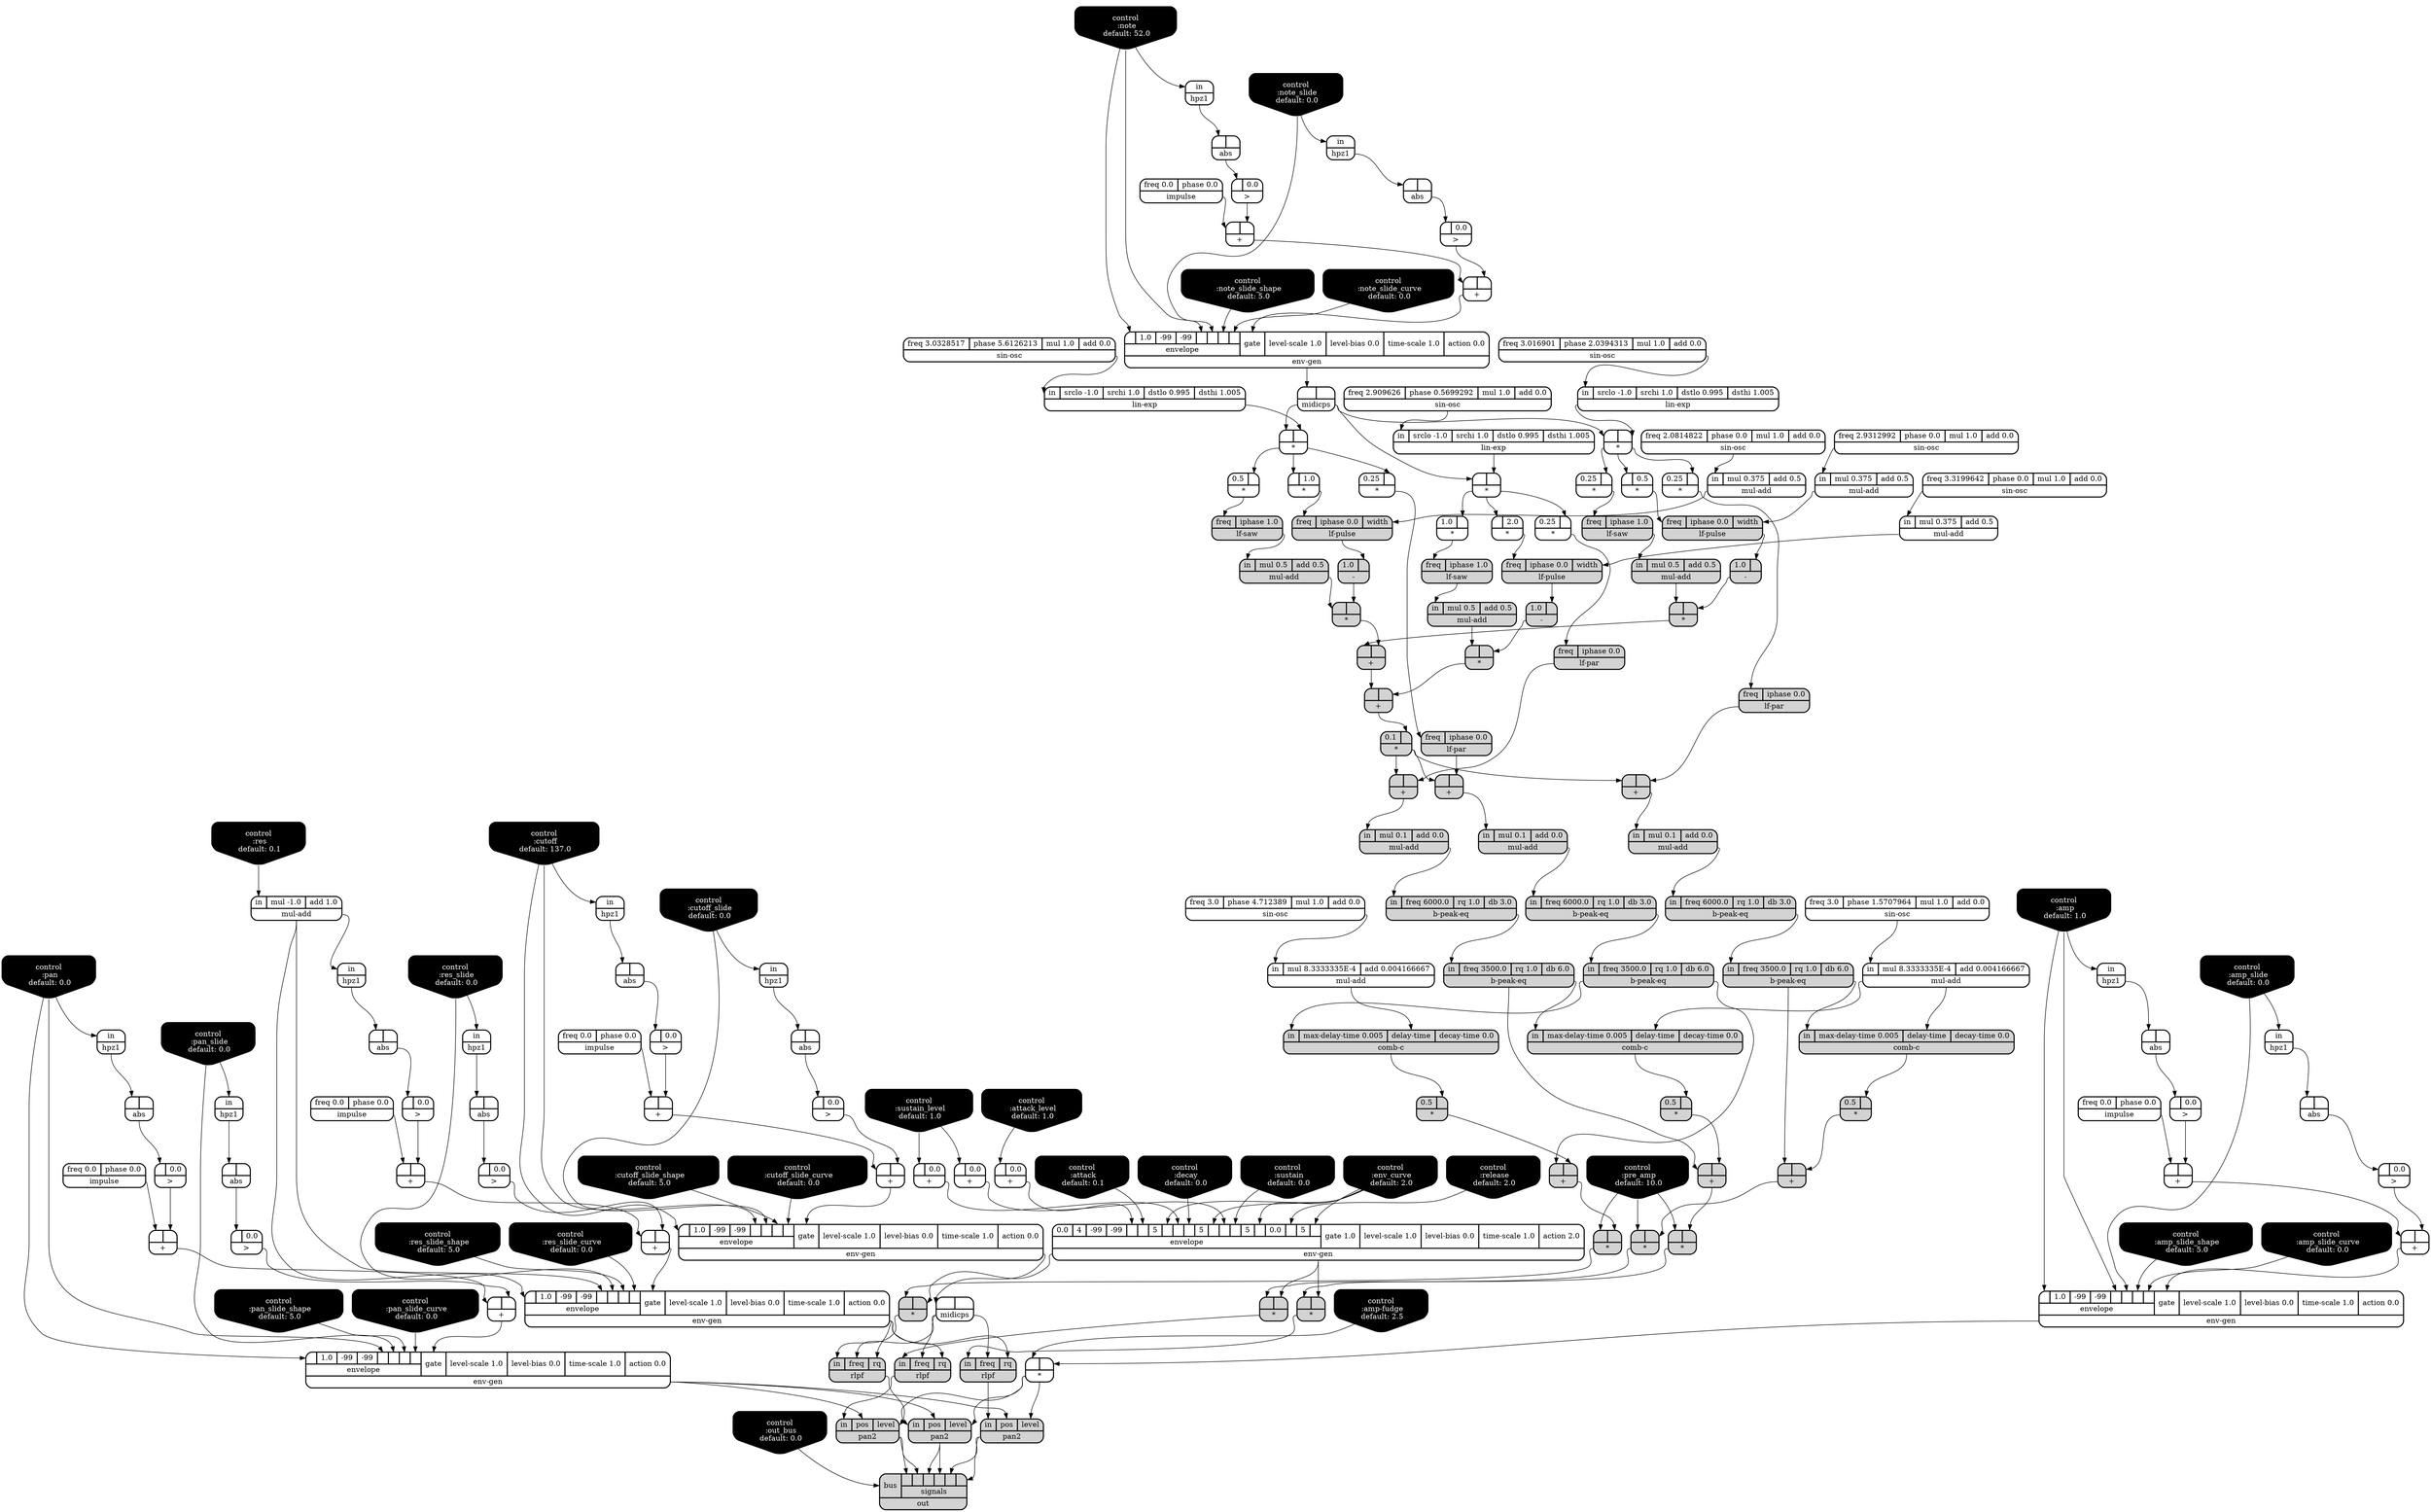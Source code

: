 digraph synthdef {
44 [label = "{{ <a> |<b> } |<__UG_NAME__>* }" style="bold, rounded" shape=record rankdir=LR];
45 [label = "{{ <a> 1.0|<b> } |<__UG_NAME__>* }" style="bold, rounded" shape=record rankdir=LR];
57 [label = "{{ <a> |<b> } |<__UG_NAME__>* }" style="bold, rounded" shape=record rankdir=LR];
61 [label = "{{ <a> |<b> } |<__UG_NAME__>* }" style="bold, rounded" shape=record rankdir=LR];
62 [label = "{{ <a> 0.25|<b> } |<__UG_NAME__>* }" style="bold, rounded" shape=record rankdir=LR];
65 [label = "{{ <a> |<b> 0.5} |<__UG_NAME__>* }" style="bold, rounded" shape=record rankdir=LR];
69 [label = "{{ <a> |<b> } |<__UG_NAME__>* }" style="filled, bold, rounded"  shape=record rankdir=LR];
72 [label = "{{ <a> |<b> } |<__UG_NAME__>* }" style="bold, rounded" shape=record rankdir=LR];
73 [label = "{{ <a> 0.5|<b> } |<__UG_NAME__>* }" style="bold, rounded" shape=record rankdir=LR];
76 [label = "{{ <a> |<b> 1.0} |<__UG_NAME__>* }" style="bold, rounded" shape=record rankdir=LR];
81 [label = "{{ <a> |<b> } |<__UG_NAME__>* }" style="filled, bold, rounded"  shape=record rankdir=LR];
84 [label = "{{ <a> |<b> 2.0} |<__UG_NAME__>* }" style="bold, rounded" shape=record rankdir=LR];
89 [label = "{{ <a> |<b> } |<__UG_NAME__>* }" style="filled, bold, rounded"  shape=record rankdir=LR];
91 [label = "{{ <a> 0.1|<b> } |<__UG_NAME__>* }" style="filled, bold, rounded"  shape=record rankdir=LR];
92 [label = "{{ <a> 0.25|<b> } |<__UG_NAME__>* }" style="bold, rounded" shape=record rankdir=LR];
100 [label = "{{ <a> 0.25|<b> } |<__UG_NAME__>* }" style="bold, rounded" shape=record rankdir=LR];
110 [label = "{{ <a> 0.5|<b> } |<__UG_NAME__>* }" style="filled, bold, rounded"  shape=record rankdir=LR];
112 [label = "{{ <a> |<b> } |<__UG_NAME__>* }" style="filled, bold, rounded"  shape=record rankdir=LR];
115 [label = "{{ <a> |<b> } |<__UG_NAME__>* }" style="filled, bold, rounded"  shape=record rankdir=LR];
147 [label = "{{ <a> 0.25|<b> } |<__UG_NAME__>* }" style="bold, rounded" shape=record rankdir=LR];
155 [label = "{{ <a> 0.5|<b> } |<__UG_NAME__>* }" style="filled, bold, rounded"  shape=record rankdir=LR];
159 [label = "{{ <a> 0.5|<b> } |<__UG_NAME__>* }" style="filled, bold, rounded"  shape=record rankdir=LR];
162 [label = "{{ <a> |<b> } |<__UG_NAME__>* }" style="filled, bold, rounded"  shape=record rankdir=LR];
163 [label = "{{ <a> |<b> } |<__UG_NAME__>* }" style="filled, bold, rounded"  shape=record rankdir=LR];
165 [label = "{{ <a> |<b> } |<__UG_NAME__>* }" style="filled, bold, rounded"  shape=record rankdir=LR];
166 [label = "{{ <a> |<b> } |<__UG_NAME__>* }" style="filled, bold, rounded"  shape=record rankdir=LR];
35 [label = "{{ <a> |<b> } |<__UG_NAME__>+ }" style="bold, rounded" shape=record rankdir=LR];
39 [label = "{{ <a> |<b> } |<__UG_NAME__>+ }" style="bold, rounded" shape=record rankdir=LR];
51 [label = "{{ <a> |<b> } |<__UG_NAME__>+ }" style="bold, rounded" shape=record rankdir=LR];
55 [label = "{{ <a> |<b> } |<__UG_NAME__>+ }" style="bold, rounded" shape=record rankdir=LR];
82 [label = "{{ <a> |<b> } |<__UG_NAME__>+ }" style="filled, bold, rounded"  shape=record rankdir=LR];
90 [label = "{{ <a> |<b> } |<__UG_NAME__>+ }" style="filled, bold, rounded"  shape=record rankdir=LR];
94 [label = "{{ <a> |<b> } |<__UG_NAME__>+ }" style="filled, bold, rounded"  shape=record rankdir=LR];
99 [label = "{{ <a> |<b> 0.0} |<__UG_NAME__>+ }" style="bold, rounded" shape=record rankdir=LR];
101 [label = "{{ <a> |<b> 0.0} |<__UG_NAME__>+ }" style="bold, rounded" shape=record rankdir=LR];
103 [label = "{{ <a> |<b> } |<__UG_NAME__>+ }" style="filled, bold, rounded"  shape=record rankdir=LR];
111 [label = "{{ <a> |<b> } |<__UG_NAME__>+ }" style="filled, bold, rounded"  shape=record rankdir=LR];
113 [label = "{{ <a> |<b> 0.0} |<__UG_NAME__>+ }" style="bold, rounded" shape=record rankdir=LR];
120 [label = "{{ <a> |<b> } |<__UG_NAME__>+ }" style="bold, rounded" shape=record rankdir=LR];
122 [label = "{{ <a> |<b> } |<__UG_NAME__>+ }" style="bold, rounded" shape=record rankdir=LR];
129 [label = "{{ <a> |<b> } |<__UG_NAME__>+ }" style="bold, rounded" shape=record rankdir=LR];
133 [label = "{{ <a> |<b> } |<__UG_NAME__>+ }" style="bold, rounded" shape=record rankdir=LR];
140 [label = "{{ <a> |<b> } |<__UG_NAME__>+ }" style="bold, rounded" shape=record rankdir=LR];
144 [label = "{{ <a> |<b> } |<__UG_NAME__>+ }" style="bold, rounded" shape=record rankdir=LR];
149 [label = "{{ <a> |<b> } |<__UG_NAME__>+ }" style="filled, bold, rounded"  shape=record rankdir=LR];
160 [label = "{{ <a> |<b> } |<__UG_NAME__>+ }" style="filled, bold, rounded"  shape=record rankdir=LR];
161 [label = "{{ <a> |<b> } |<__UG_NAME__>+ }" style="filled, bold, rounded"  shape=record rankdir=LR];
68 [label = "{{ <a> 1.0|<b> } |<__UG_NAME__>- }" style="filled, bold, rounded"  shape=record rankdir=LR];
80 [label = "{{ <a> 1.0|<b> } |<__UG_NAME__>- }" style="filled, bold, rounded"  shape=record rankdir=LR];
88 [label = "{{ <a> 1.0|<b> } |<__UG_NAME__>- }" style="filled, bold, rounded"  shape=record rankdir=LR];
34 [label = "{{ <a> |<b> 0.0} |<__UG_NAME__>\> }" style="bold, rounded" shape=record rankdir=LR];
38 [label = "{{ <a> |<b> 0.0} |<__UG_NAME__>\> }" style="bold, rounded" shape=record rankdir=LR];
50 [label = "{{ <a> |<b> 0.0} |<__UG_NAME__>\> }" style="bold, rounded" shape=record rankdir=LR];
54 [label = "{{ <a> |<b> 0.0} |<__UG_NAME__>\> }" style="bold, rounded" shape=record rankdir=LR];
119 [label = "{{ <a> |<b> 0.0} |<__UG_NAME__>\> }" style="bold, rounded" shape=record rankdir=LR];
121 [label = "{{ <a> |<b> 0.0} |<__UG_NAME__>\> }" style="bold, rounded" shape=record rankdir=LR];
128 [label = "{{ <a> |<b> 0.0} |<__UG_NAME__>\> }" style="bold, rounded" shape=record rankdir=LR];
132 [label = "{{ <a> |<b> 0.0} |<__UG_NAME__>\> }" style="bold, rounded" shape=record rankdir=LR];
139 [label = "{{ <a> |<b> 0.0} |<__UG_NAME__>\> }" style="bold, rounded" shape=record rankdir=LR];
143 [label = "{{ <a> |<b> 0.0} |<__UG_NAME__>\> }" style="bold, rounded" shape=record rankdir=LR];
33 [label = "{{ <a> |<b> } |<__UG_NAME__>abs }" style="bold, rounded" shape=record rankdir=LR];
37 [label = "{{ <a> |<b> } |<__UG_NAME__>abs }" style="bold, rounded" shape=record rankdir=LR];
49 [label = "{{ <a> |<b> } |<__UG_NAME__>abs }" style="bold, rounded" shape=record rankdir=LR];
53 [label = "{{ <a> |<b> } |<__UG_NAME__>abs }" style="bold, rounded" shape=record rankdir=LR];
97 [label = "{{ <a> |<b> } |<__UG_NAME__>abs }" style="bold, rounded" shape=record rankdir=LR];
118 [label = "{{ <a> |<b> } |<__UG_NAME__>abs }" style="bold, rounded" shape=record rankdir=LR];
127 [label = "{{ <a> |<b> } |<__UG_NAME__>abs }" style="bold, rounded" shape=record rankdir=LR];
131 [label = "{{ <a> |<b> } |<__UG_NAME__>abs }" style="bold, rounded" shape=record rankdir=LR];
138 [label = "{{ <a> |<b> } |<__UG_NAME__>abs }" style="bold, rounded" shape=record rankdir=LR];
142 [label = "{{ <a> |<b> } |<__UG_NAME__>abs }" style="bold, rounded" shape=record rankdir=LR];
105 [label = "{{ <in> in|<freq> freq 6000.0|<rq> rq 1.0|<db> db 3.0} |<__UG_NAME__>b-peak-eq }" style="filled, bold, rounded"  shape=record rankdir=LR];
106 [label = "{{ <in> in|<freq> freq 3500.0|<rq> rq 1.0|<db> db 6.0} |<__UG_NAME__>b-peak-eq }" style="filled, bold, rounded"  shape=record rankdir=LR];
151 [label = "{{ <in> in|<freq> freq 6000.0|<rq> rq 1.0|<db> db 3.0} |<__UG_NAME__>b-peak-eq }" style="filled, bold, rounded"  shape=record rankdir=LR];
152 [label = "{{ <in> in|<freq> freq 3500.0|<rq> rq 1.0|<db> db 6.0} |<__UG_NAME__>b-peak-eq }" style="filled, bold, rounded"  shape=record rankdir=LR];
156 [label = "{{ <in> in|<freq> freq 6000.0|<rq> rq 1.0|<db> db 3.0} |<__UG_NAME__>b-peak-eq }" style="filled, bold, rounded"  shape=record rankdir=LR];
157 [label = "{{ <in> in|<freq> freq 3500.0|<rq> rq 1.0|<db> db 6.0} |<__UG_NAME__>b-peak-eq }" style="filled, bold, rounded"  shape=record rankdir=LR];
109 [label = "{{ <in> in|<max____delay____time> max-delay-time 0.005|<delay____time> delay-time|<decay____time> decay-time 0.0} |<__UG_NAME__>comb-c }" style="filled, bold, rounded"  shape=record rankdir=LR];
154 [label = "{{ <in> in|<max____delay____time> max-delay-time 0.005|<delay____time> delay-time|<decay____time> decay-time 0.0} |<__UG_NAME__>comb-c }" style="filled, bold, rounded"  shape=record rankdir=LR];
158 [label = "{{ <in> in|<max____delay____time> max-delay-time 0.005|<delay____time> delay-time|<decay____time> decay-time 0.0} |<__UG_NAME__>comb-c }" style="filled, bold, rounded"  shape=record rankdir=LR];
0 [label = "control
 :note
 default: 52.0" shape=invhouse style="rounded, filled, bold" fillcolor=black fontcolor=white ]; 
1 [label = "control
 :note_slide
 default: 0.0" shape=invhouse style="rounded, filled, bold" fillcolor=black fontcolor=white ]; 
2 [label = "control
 :note_slide_shape
 default: 5.0" shape=invhouse style="rounded, filled, bold" fillcolor=black fontcolor=white ]; 
3 [label = "control
 :note_slide_curve
 default: 0.0" shape=invhouse style="rounded, filled, bold" fillcolor=black fontcolor=white ]; 
4 [label = "control
 :amp
 default: 1.0" shape=invhouse style="rounded, filled, bold" fillcolor=black fontcolor=white ]; 
5 [label = "control
 :amp_slide
 default: 0.0" shape=invhouse style="rounded, filled, bold" fillcolor=black fontcolor=white ]; 
6 [label = "control
 :amp_slide_shape
 default: 5.0" shape=invhouse style="rounded, filled, bold" fillcolor=black fontcolor=white ]; 
7 [label = "control
 :amp_slide_curve
 default: 0.0" shape=invhouse style="rounded, filled, bold" fillcolor=black fontcolor=white ]; 
8 [label = "control
 :pan
 default: 0.0" shape=invhouse style="rounded, filled, bold" fillcolor=black fontcolor=white ]; 
9 [label = "control
 :pan_slide
 default: 0.0" shape=invhouse style="rounded, filled, bold" fillcolor=black fontcolor=white ]; 
10 [label = "control
 :pan_slide_shape
 default: 5.0" shape=invhouse style="rounded, filled, bold" fillcolor=black fontcolor=white ]; 
11 [label = "control
 :pan_slide_curve
 default: 0.0" shape=invhouse style="rounded, filled, bold" fillcolor=black fontcolor=white ]; 
12 [label = "control
 :attack
 default: 0.1" shape=invhouse style="rounded, filled, bold" fillcolor=black fontcolor=white ]; 
13 [label = "control
 :decay
 default: 0.0" shape=invhouse style="rounded, filled, bold" fillcolor=black fontcolor=white ]; 
14 [label = "control
 :sustain
 default: 0.0" shape=invhouse style="rounded, filled, bold" fillcolor=black fontcolor=white ]; 
15 [label = "control
 :release
 default: 2.0" shape=invhouse style="rounded, filled, bold" fillcolor=black fontcolor=white ]; 
16 [label = "control
 :attack_level
 default: 1.0" shape=invhouse style="rounded, filled, bold" fillcolor=black fontcolor=white ]; 
17 [label = "control
 :sustain_level
 default: 1.0" shape=invhouse style="rounded, filled, bold" fillcolor=black fontcolor=white ]; 
18 [label = "control
 :env_curve
 default: 2.0" shape=invhouse style="rounded, filled, bold" fillcolor=black fontcolor=white ]; 
19 [label = "control
 :cutoff
 default: 137.0" shape=invhouse style="rounded, filled, bold" fillcolor=black fontcolor=white ]; 
20 [label = "control
 :cutoff_slide
 default: 0.0" shape=invhouse style="rounded, filled, bold" fillcolor=black fontcolor=white ]; 
21 [label = "control
 :cutoff_slide_shape
 default: 5.0" shape=invhouse style="rounded, filled, bold" fillcolor=black fontcolor=white ]; 
22 [label = "control
 :cutoff_slide_curve
 default: 0.0" shape=invhouse style="rounded, filled, bold" fillcolor=black fontcolor=white ]; 
23 [label = "control
 :res
 default: 0.1" shape=invhouse style="rounded, filled, bold" fillcolor=black fontcolor=white ]; 
24 [label = "control
 :res_slide
 default: 0.0" shape=invhouse style="rounded, filled, bold" fillcolor=black fontcolor=white ]; 
25 [label = "control
 :res_slide_shape
 default: 5.0" shape=invhouse style="rounded, filled, bold" fillcolor=black fontcolor=white ]; 
26 [label = "control
 :res_slide_curve
 default: 0.0" shape=invhouse style="rounded, filled, bold" fillcolor=black fontcolor=white ]; 
27 [label = "control
 :pre_amp
 default: 10.0" shape=invhouse style="rounded, filled, bold" fillcolor=black fontcolor=white ]; 
28 [label = "control
 :amp-fudge
 default: 2.5" shape=invhouse style="rounded, filled, bold" fillcolor=black fontcolor=white ]; 
29 [label = "control
 :out_bus
 default: 0.0" shape=invhouse style="rounded, filled, bold" fillcolor=black fontcolor=white ]; 
40 [label = "{{ {{<envelope___control___0>|1.0|-99|-99|<envelope___control___4>|<envelope___control___5>|<envelope___control___6>|<envelope___control___7>}|envelope}|<gate> gate|<level____scale> level-scale 1.0|<level____bias> level-bias 0.0|<time____scale> time-scale 1.0|<action> action 0.0} |<__UG_NAME__>env-gen }" style="bold, rounded" shape=record rankdir=LR];
56 [label = "{{ {{<envelope___control___0>|1.0|-99|-99|<envelope___control___4>|<envelope___control___5>|<envelope___control___6>|<envelope___control___7>}|envelope}|<gate> gate|<level____scale> level-scale 1.0|<level____bias> level-bias 0.0|<time____scale> time-scale 1.0|<action> action 0.0} |<__UG_NAME__>env-gen }" style="bold, rounded" shape=record rankdir=LR];
114 [label = "{{ {{0.0|4|-99|-99|<envelope___binary____op____u____gen___4>|<envelope___control___5>|5|<envelope___control___7>|<envelope___binary____op____u____gen___8>|<envelope___control___9>|5|<envelope___control___11>|<envelope___binary____op____u____gen___12>|<envelope___control___13>|5|<envelope___control___15>|0.0|<envelope___control___17>|5|<envelope___control___19>}|envelope}|<gate> gate 1.0|<level____scale> level-scale 1.0|<level____bias> level-bias 0.0|<time____scale> time-scale 1.0|<action> action 2.0} |<__UG_NAME__>env-gen }" style="bold, rounded" shape=record rankdir=LR];
123 [label = "{{ {{<envelope___control___0>|1.0|-99|-99|<envelope___control___4>|<envelope___control___5>|<envelope___control___6>|<envelope___control___7>}|envelope}|<gate> gate|<level____scale> level-scale 1.0|<level____bias> level-bias 0.0|<time____scale> time-scale 1.0|<action> action 0.0} |<__UG_NAME__>env-gen }" style="bold, rounded" shape=record rankdir=LR];
134 [label = "{{ {{<envelope___mul____add___0>|1.0|-99|-99|<envelope___mul____add___4>|<envelope___control___5>|<envelope___control___6>|<envelope___control___7>}|envelope}|<gate> gate|<level____scale> level-scale 1.0|<level____bias> level-bias 0.0|<time____scale> time-scale 1.0|<action> action 0.0} |<__UG_NAME__>env-gen }" style="bold, rounded" shape=record rankdir=LR];
145 [label = "{{ {{<envelope___control___0>|1.0|-99|-99|<envelope___control___4>|<envelope___control___5>|<envelope___control___6>|<envelope___control___7>}|envelope}|<gate> gate|<level____scale> level-scale 1.0|<level____bias> level-bias 0.0|<time____scale> time-scale 1.0|<action> action 0.0} |<__UG_NAME__>env-gen }" style="bold, rounded" shape=record rankdir=LR];
32 [label = "{{ <in> in} |<__UG_NAME__>hpz1 }" style="bold, rounded" shape=record rankdir=LR];
36 [label = "{{ <in> in} |<__UG_NAME__>hpz1 }" style="bold, rounded" shape=record rankdir=LR];
48 [label = "{{ <in> in} |<__UG_NAME__>hpz1 }" style="bold, rounded" shape=record rankdir=LR];
52 [label = "{{ <in> in} |<__UG_NAME__>hpz1 }" style="bold, rounded" shape=record rankdir=LR];
96 [label = "{{ <in> in} |<__UG_NAME__>hpz1 }" style="bold, rounded" shape=record rankdir=LR];
117 [label = "{{ <in> in} |<__UG_NAME__>hpz1 }" style="bold, rounded" shape=record rankdir=LR];
126 [label = "{{ <in> in} |<__UG_NAME__>hpz1 }" style="bold, rounded" shape=record rankdir=LR];
130 [label = "{{ <in> in} |<__UG_NAME__>hpz1 }" style="bold, rounded" shape=record rankdir=LR];
137 [label = "{{ <in> in} |<__UG_NAME__>hpz1 }" style="bold, rounded" shape=record rankdir=LR];
141 [label = "{{ <in> in} |<__UG_NAME__>hpz1 }" style="bold, rounded" shape=record rankdir=LR];
31 [label = "{{ <freq> freq 0.0|<phase> phase 0.0} |<__UG_NAME__>impulse }" style="bold, rounded" shape=record rankdir=LR];
47 [label = "{{ <freq> freq 0.0|<phase> phase 0.0} |<__UG_NAME__>impulse }" style="bold, rounded" shape=record rankdir=LR];
98 [label = "{{ <freq> freq 0.0|<phase> phase 0.0} |<__UG_NAME__>impulse }" style="bold, rounded" shape=record rankdir=LR];
116 [label = "{{ <freq> freq 0.0|<phase> phase 0.0} |<__UG_NAME__>impulse }" style="bold, rounded" shape=record rankdir=LR];
136 [label = "{{ <freq> freq 0.0|<phase> phase 0.0} |<__UG_NAME__>impulse }" style="bold, rounded" shape=record rankdir=LR];
93 [label = "{{ <freq> freq|<iphase> iphase 0.0} |<__UG_NAME__>lf-par }" style="filled, bold, rounded"  shape=record rankdir=LR];
102 [label = "{{ <freq> freq|<iphase> iphase 0.0} |<__UG_NAME__>lf-par }" style="filled, bold, rounded"  shape=record rankdir=LR];
148 [label = "{{ <freq> freq|<iphase> iphase 0.0} |<__UG_NAME__>lf-par }" style="filled, bold, rounded"  shape=record rankdir=LR];
67 [label = "{{ <freq> freq|<iphase> iphase 0.0|<width> width} |<__UG_NAME__>lf-pulse }" style="filled, bold, rounded"  shape=record rankdir=LR];
79 [label = "{{ <freq> freq|<iphase> iphase 0.0|<width> width} |<__UG_NAME__>lf-pulse }" style="filled, bold, rounded"  shape=record rankdir=LR];
87 [label = "{{ <freq> freq|<iphase> iphase 0.0|<width> width} |<__UG_NAME__>lf-pulse }" style="filled, bold, rounded"  shape=record rankdir=LR];
46 [label = "{{ <freq> freq|<iphase> iphase 1.0} |<__UG_NAME__>lf-saw }" style="filled, bold, rounded"  shape=record rankdir=LR];
63 [label = "{{ <freq> freq|<iphase> iphase 1.0} |<__UG_NAME__>lf-saw }" style="filled, bold, rounded"  shape=record rankdir=LR];
74 [label = "{{ <freq> freq|<iphase> iphase 1.0} |<__UG_NAME__>lf-saw }" style="filled, bold, rounded"  shape=record rankdir=LR];
43 [label = "{{ <in> in|<srclo> srclo -1.0|<srchi> srchi 1.0|<dstlo> dstlo 0.995|<dsthi> dsthi 1.005} |<__UG_NAME__>lin-exp }" style="bold, rounded" shape=record rankdir=LR];
60 [label = "{{ <in> in|<srclo> srclo -1.0|<srchi> srchi 1.0|<dstlo> dstlo 0.995|<dsthi> dsthi 1.005} |<__UG_NAME__>lin-exp }" style="bold, rounded" shape=record rankdir=LR];
71 [label = "{{ <in> in|<srclo> srclo -1.0|<srchi> srchi 1.0|<dstlo> dstlo 0.995|<dsthi> dsthi 1.005} |<__UG_NAME__>lin-exp }" style="bold, rounded" shape=record rankdir=LR];
41 [label = "{{ <a> |<b> } |<__UG_NAME__>midicps }" style="bold, rounded" shape=record rankdir=LR];
124 [label = "{{ <a> |<b> } |<__UG_NAME__>midicps }" style="bold, rounded" shape=record rankdir=LR];
64 [label = "{{ <in> in|<mul> mul 0.5|<add> add 0.5} |<__UG_NAME__>mul-add }" style="filled, bold, rounded"  shape=record rankdir=LR];
66 [label = "{{ <in> in|<mul> mul 0.375|<add> add 0.5} |<__UG_NAME__>mul-add }" style="bold, rounded" shape=record rankdir=LR];
75 [label = "{{ <in> in|<mul> mul 0.5|<add> add 0.5} |<__UG_NAME__>mul-add }" style="filled, bold, rounded"  shape=record rankdir=LR];
78 [label = "{{ <in> in|<mul> mul 0.375|<add> add 0.5} |<__UG_NAME__>mul-add }" style="bold, rounded" shape=record rankdir=LR];
83 [label = "{{ <in> in|<mul> mul 0.5|<add> add 0.5} |<__UG_NAME__>mul-add }" style="filled, bold, rounded"  shape=record rankdir=LR];
86 [label = "{{ <in> in|<mul> mul 0.375|<add> add 0.5} |<__UG_NAME__>mul-add }" style="bold, rounded" shape=record rankdir=LR];
95 [label = "{{ <in> in|<mul> mul 0.1|<add> add 0.0} |<__UG_NAME__>mul-add }" style="filled, bold, rounded"  shape=record rankdir=LR];
104 [label = "{{ <in> in|<mul> mul 0.1|<add> add 0.0} |<__UG_NAME__>mul-add }" style="filled, bold, rounded"  shape=record rankdir=LR];
108 [label = "{{ <in> in|<mul> mul 8.3333335E-4|<add> add 0.004166667} |<__UG_NAME__>mul-add }" style="bold, rounded" shape=record rankdir=LR];
125 [label = "{{ <in> in|<mul> mul -1.0|<add> add 1.0} |<__UG_NAME__>mul-add }" style="bold, rounded" shape=record rankdir=LR];
150 [label = "{{ <in> in|<mul> mul 0.1|<add> add 0.0} |<__UG_NAME__>mul-add }" style="filled, bold, rounded"  shape=record rankdir=LR];
153 [label = "{{ <in> in|<mul> mul 8.3333335E-4|<add> add 0.004166667} |<__UG_NAME__>mul-add }" style="bold, rounded" shape=record rankdir=LR];
170 [label = "{{ <bus> bus|{{<signals___pan2___0>|<signals___pan2___1>|<signals___pan2___2>|<signals___pan2___3>|<signals___pan2___4>|<signals___pan2___5>}|signals}} |<__UG_NAME__>out }" style="filled, bold, rounded"  shape=record rankdir=LR];
146 [label = "{{ <in> in|<pos> pos|<level> level} |<__UG_NAME__>pan2 }" style="filled, bold, rounded"  shape=record rankdir=LR];
168 [label = "{{ <in> in|<pos> pos|<level> level} |<__UG_NAME__>pan2 }" style="filled, bold, rounded"  shape=record rankdir=LR];
169 [label = "{{ <in> in|<pos> pos|<level> level} |<__UG_NAME__>pan2 }" style="filled, bold, rounded"  shape=record rankdir=LR];
135 [label = "{{ <in> in|<freq> freq|<rq> rq} |<__UG_NAME__>rlpf }" style="filled, bold, rounded"  shape=record rankdir=LR];
164 [label = "{{ <in> in|<freq> freq|<rq> rq} |<__UG_NAME__>rlpf }" style="filled, bold, rounded"  shape=record rankdir=LR];
167 [label = "{{ <in> in|<freq> freq|<rq> rq} |<__UG_NAME__>rlpf }" style="filled, bold, rounded"  shape=record rankdir=LR];
30 [label = "{{ <freq> freq 3.0|<phase> phase 1.5707964|<mul> mul 1.0|<add> add 0.0} |<__UG_NAME__>sin-osc }" style="bold, rounded" shape=record rankdir=LR];
42 [label = "{{ <freq> freq 2.909626|<phase> phase 0.5699292|<mul> mul 1.0|<add> add 0.0} |<__UG_NAME__>sin-osc }" style="bold, rounded" shape=record rankdir=LR];
58 [label = "{{ <freq> freq 2.9312992|<phase> phase 0.0|<mul> mul 1.0|<add> add 0.0} |<__UG_NAME__>sin-osc }" style="bold, rounded" shape=record rankdir=LR];
59 [label = "{{ <freq> freq 3.016901|<phase> phase 2.0394313|<mul> mul 1.0|<add> add 0.0} |<__UG_NAME__>sin-osc }" style="bold, rounded" shape=record rankdir=LR];
70 [label = "{{ <freq> freq 3.0328517|<phase> phase 5.6126213|<mul> mul 1.0|<add> add 0.0} |<__UG_NAME__>sin-osc }" style="bold, rounded" shape=record rankdir=LR];
77 [label = "{{ <freq> freq 2.0814822|<phase> phase 0.0|<mul> mul 1.0|<add> add 0.0} |<__UG_NAME__>sin-osc }" style="bold, rounded" shape=record rankdir=LR];
85 [label = "{{ <freq> freq 3.3199642|<phase> phase 0.0|<mul> mul 1.0|<add> add 0.0} |<__UG_NAME__>sin-osc }" style="bold, rounded" shape=record rankdir=LR];
107 [label = "{{ <freq> freq 3.0|<phase> phase 4.712389|<mul> mul 1.0|<add> add 0.0} |<__UG_NAME__>sin-osc }" style="bold, rounded" shape=record rankdir=LR];

43:__UG_NAME__ -> 44:b ;
41:__UG_NAME__ -> 44:a ;
44:__UG_NAME__ -> 45:b ;
56:__UG_NAME__ -> 57:b ;
28:__UG_NAME__ -> 57:a ;
60:__UG_NAME__ -> 61:b ;
41:__UG_NAME__ -> 61:a ;
61:__UG_NAME__ -> 62:b ;
61:__UG_NAME__ -> 65:a ;
68:__UG_NAME__ -> 69:b ;
64:__UG_NAME__ -> 69:a ;
71:__UG_NAME__ -> 72:b ;
41:__UG_NAME__ -> 72:a ;
72:__UG_NAME__ -> 73:b ;
72:__UG_NAME__ -> 76:a ;
80:__UG_NAME__ -> 81:b ;
75:__UG_NAME__ -> 81:a ;
44:__UG_NAME__ -> 84:a ;
88:__UG_NAME__ -> 89:b ;
83:__UG_NAME__ -> 89:a ;
90:__UG_NAME__ -> 91:b ;
44:__UG_NAME__ -> 92:b ;
72:__UG_NAME__ -> 100:b ;
109:__UG_NAME__ -> 110:b ;
111:__UG_NAME__ -> 112:b ;
27:__UG_NAME__ -> 112:a ;
114:__UG_NAME__ -> 115:b ;
112:__UG_NAME__ -> 115:a ;
61:__UG_NAME__ -> 147:b ;
154:__UG_NAME__ -> 155:b ;
158:__UG_NAME__ -> 159:b ;
161:__UG_NAME__ -> 162:b ;
27:__UG_NAME__ -> 162:a ;
114:__UG_NAME__ -> 163:b ;
162:__UG_NAME__ -> 163:a ;
160:__UG_NAME__ -> 165:b ;
27:__UG_NAME__ -> 165:a ;
114:__UG_NAME__ -> 166:b ;
165:__UG_NAME__ -> 166:a ;
34:__UG_NAME__ -> 35:b ;
31:__UG_NAME__ -> 35:a ;
38:__UG_NAME__ -> 39:b ;
35:__UG_NAME__ -> 39:a ;
50:__UG_NAME__ -> 51:b ;
47:__UG_NAME__ -> 51:a ;
54:__UG_NAME__ -> 55:b ;
51:__UG_NAME__ -> 55:a ;
81:__UG_NAME__ -> 82:b ;
69:__UG_NAME__ -> 82:a ;
89:__UG_NAME__ -> 90:b ;
82:__UG_NAME__ -> 90:a ;
93:__UG_NAME__ -> 94:b ;
91:__UG_NAME__ -> 94:a ;
17:__UG_NAME__ -> 99:a ;
17:__UG_NAME__ -> 101:a ;
102:__UG_NAME__ -> 103:b ;
91:__UG_NAME__ -> 103:a ;
110:__UG_NAME__ -> 111:b ;
106:__UG_NAME__ -> 111:a ;
16:__UG_NAME__ -> 113:a ;
119:__UG_NAME__ -> 120:b ;
116:__UG_NAME__ -> 120:a ;
121:__UG_NAME__ -> 122:b ;
120:__UG_NAME__ -> 122:a ;
128:__UG_NAME__ -> 129:b ;
98:__UG_NAME__ -> 129:a ;
132:__UG_NAME__ -> 133:b ;
129:__UG_NAME__ -> 133:a ;
139:__UG_NAME__ -> 140:b ;
136:__UG_NAME__ -> 140:a ;
143:__UG_NAME__ -> 144:b ;
140:__UG_NAME__ -> 144:a ;
148:__UG_NAME__ -> 149:b ;
91:__UG_NAME__ -> 149:a ;
159:__UG_NAME__ -> 160:b ;
157:__UG_NAME__ -> 160:a ;
155:__UG_NAME__ -> 161:b ;
152:__UG_NAME__ -> 161:a ;
67:__UG_NAME__ -> 68:b ;
79:__UG_NAME__ -> 80:b ;
87:__UG_NAME__ -> 88:b ;
33:__UG_NAME__ -> 34:a ;
37:__UG_NAME__ -> 38:a ;
49:__UG_NAME__ -> 50:a ;
53:__UG_NAME__ -> 54:a ;
118:__UG_NAME__ -> 119:a ;
97:__UG_NAME__ -> 121:a ;
127:__UG_NAME__ -> 128:a ;
131:__UG_NAME__ -> 132:a ;
138:__UG_NAME__ -> 139:a ;
142:__UG_NAME__ -> 143:a ;
32:__UG_NAME__ -> 33:a ;
36:__UG_NAME__ -> 37:a ;
48:__UG_NAME__ -> 49:a ;
52:__UG_NAME__ -> 53:a ;
96:__UG_NAME__ -> 97:a ;
117:__UG_NAME__ -> 118:a ;
126:__UG_NAME__ -> 127:a ;
130:__UG_NAME__ -> 131:a ;
137:__UG_NAME__ -> 138:a ;
141:__UG_NAME__ -> 142:a ;
104:__UG_NAME__ -> 105:in ;
105:__UG_NAME__ -> 106:in ;
150:__UG_NAME__ -> 151:in ;
151:__UG_NAME__ -> 152:in ;
95:__UG_NAME__ -> 156:in ;
156:__UG_NAME__ -> 157:in ;
108:__UG_NAME__ -> 109:delay____time ;
106:__UG_NAME__ -> 109:in ;
153:__UG_NAME__ -> 154:delay____time ;
152:__UG_NAME__ -> 154:in ;
153:__UG_NAME__ -> 158:delay____time ;
157:__UG_NAME__ -> 158:in ;
39:__UG_NAME__ -> 40:gate ;
0:__UG_NAME__ -> 40:envelope___control___0 ;
0:__UG_NAME__ -> 40:envelope___control___4 ;
1:__UG_NAME__ -> 40:envelope___control___5 ;
2:__UG_NAME__ -> 40:envelope___control___6 ;
3:__UG_NAME__ -> 40:envelope___control___7 ;
55:__UG_NAME__ -> 56:gate ;
4:__UG_NAME__ -> 56:envelope___control___0 ;
4:__UG_NAME__ -> 56:envelope___control___4 ;
5:__UG_NAME__ -> 56:envelope___control___5 ;
6:__UG_NAME__ -> 56:envelope___control___6 ;
7:__UG_NAME__ -> 56:envelope___control___7 ;
113:__UG_NAME__ -> 114:envelope___binary____op____u____gen___4 ;
12:__UG_NAME__ -> 114:envelope___control___5 ;
18:__UG_NAME__ -> 114:envelope___control___7 ;
99:__UG_NAME__ -> 114:envelope___binary____op____u____gen___8 ;
13:__UG_NAME__ -> 114:envelope___control___9 ;
18:__UG_NAME__ -> 114:envelope___control___11 ;
101:__UG_NAME__ -> 114:envelope___binary____op____u____gen___12 ;
14:__UG_NAME__ -> 114:envelope___control___13 ;
18:__UG_NAME__ -> 114:envelope___control___15 ;
15:__UG_NAME__ -> 114:envelope___control___17 ;
18:__UG_NAME__ -> 114:envelope___control___19 ;
122:__UG_NAME__ -> 123:gate ;
19:__UG_NAME__ -> 123:envelope___control___0 ;
19:__UG_NAME__ -> 123:envelope___control___4 ;
20:__UG_NAME__ -> 123:envelope___control___5 ;
21:__UG_NAME__ -> 123:envelope___control___6 ;
22:__UG_NAME__ -> 123:envelope___control___7 ;
133:__UG_NAME__ -> 134:gate ;
125:__UG_NAME__ -> 134:envelope___mul____add___0 ;
125:__UG_NAME__ -> 134:envelope___mul____add___4 ;
24:__UG_NAME__ -> 134:envelope___control___5 ;
25:__UG_NAME__ -> 134:envelope___control___6 ;
26:__UG_NAME__ -> 134:envelope___control___7 ;
144:__UG_NAME__ -> 145:gate ;
8:__UG_NAME__ -> 145:envelope___control___0 ;
8:__UG_NAME__ -> 145:envelope___control___4 ;
9:__UG_NAME__ -> 145:envelope___control___5 ;
10:__UG_NAME__ -> 145:envelope___control___6 ;
11:__UG_NAME__ -> 145:envelope___control___7 ;
0:__UG_NAME__ -> 32:in ;
1:__UG_NAME__ -> 36:in ;
4:__UG_NAME__ -> 48:in ;
5:__UG_NAME__ -> 52:in ;
20:__UG_NAME__ -> 96:in ;
19:__UG_NAME__ -> 117:in ;
125:__UG_NAME__ -> 126:in ;
24:__UG_NAME__ -> 130:in ;
8:__UG_NAME__ -> 137:in ;
9:__UG_NAME__ -> 141:in ;
92:__UG_NAME__ -> 93:freq ;
100:__UG_NAME__ -> 102:freq ;
147:__UG_NAME__ -> 148:freq ;
66:__UG_NAME__ -> 67:width ;
65:__UG_NAME__ -> 67:freq ;
78:__UG_NAME__ -> 79:width ;
76:__UG_NAME__ -> 79:freq ;
86:__UG_NAME__ -> 87:width ;
84:__UG_NAME__ -> 87:freq ;
45:__UG_NAME__ -> 46:freq ;
62:__UG_NAME__ -> 63:freq ;
73:__UG_NAME__ -> 74:freq ;
42:__UG_NAME__ -> 43:in ;
59:__UG_NAME__ -> 60:in ;
70:__UG_NAME__ -> 71:in ;
40:__UG_NAME__ -> 41:a ;
123:__UG_NAME__ -> 124:a ;
63:__UG_NAME__ -> 64:in ;
58:__UG_NAME__ -> 66:in ;
74:__UG_NAME__ -> 75:in ;
77:__UG_NAME__ -> 78:in ;
46:__UG_NAME__ -> 83:in ;
85:__UG_NAME__ -> 86:in ;
94:__UG_NAME__ -> 95:in ;
103:__UG_NAME__ -> 104:in ;
107:__UG_NAME__ -> 108:in ;
23:__UG_NAME__ -> 125:in ;
149:__UG_NAME__ -> 150:in ;
30:__UG_NAME__ -> 153:in ;
168:__UG_NAME__ -> 170:signals___pan2___0 ;
168:__UG_NAME__ -> 170:signals___pan2___1 ;
146:__UG_NAME__ -> 170:signals___pan2___2 ;
146:__UG_NAME__ -> 170:signals___pan2___3 ;
169:__UG_NAME__ -> 170:signals___pan2___4 ;
169:__UG_NAME__ -> 170:signals___pan2___5 ;
29:__UG_NAME__ -> 170:bus ;
57:__UG_NAME__ -> 146:level ;
145:__UG_NAME__ -> 146:pos ;
135:__UG_NAME__ -> 146:in ;
57:__UG_NAME__ -> 168:level ;
145:__UG_NAME__ -> 168:pos ;
164:__UG_NAME__ -> 168:in ;
57:__UG_NAME__ -> 169:level ;
145:__UG_NAME__ -> 169:pos ;
167:__UG_NAME__ -> 169:in ;
134:__UG_NAME__ -> 135:rq ;
124:__UG_NAME__ -> 135:freq ;
115:__UG_NAME__ -> 135:in ;
134:__UG_NAME__ -> 164:rq ;
124:__UG_NAME__ -> 164:freq ;
163:__UG_NAME__ -> 164:in ;
134:__UG_NAME__ -> 167:rq ;
124:__UG_NAME__ -> 167:freq ;
166:__UG_NAME__ -> 167:in ;

}